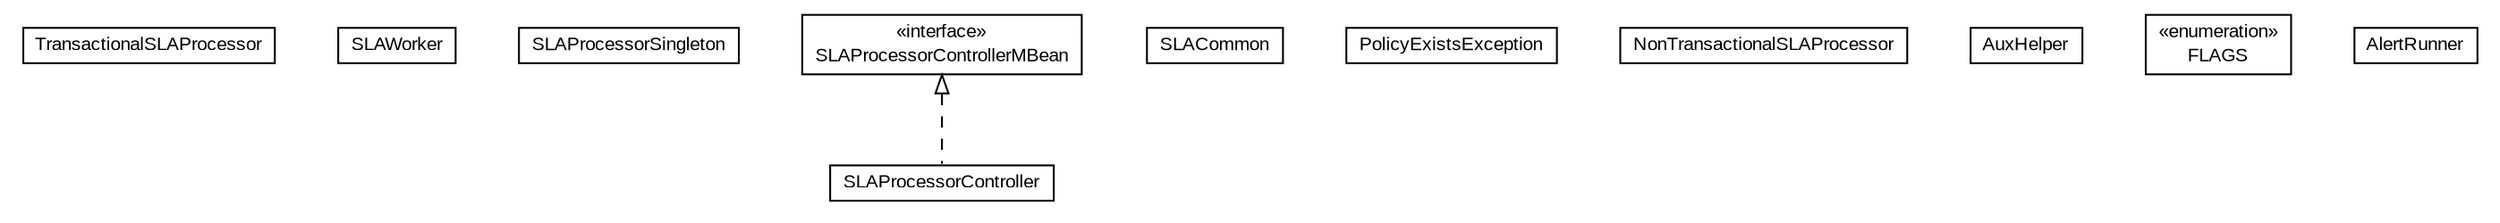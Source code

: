 #!/usr/local/bin/dot
#
# Class diagram 
# Generated by UMLGraph version R5_6-24-gf6e263 (http://www.umlgraph.org/)
#

digraph G {
	edge [fontname="arial",fontsize=10,labelfontname="arial",labelfontsize=10];
	node [fontname="arial",fontsize=10,shape=plaintext];
	nodesep=0.25;
	ranksep=0.5;
	// org.miloss.fgsms.sla.TransactionalSLAProcessor
	c49660 [label=<<table title="org.miloss.fgsms.sla.TransactionalSLAProcessor" border="0" cellborder="1" cellspacing="0" cellpadding="2" port="p" href="./TransactionalSLAProcessor.html">
		<tr><td><table border="0" cellspacing="0" cellpadding="1">
<tr><td align="center" balign="center"> TransactionalSLAProcessor </td></tr>
		</table></td></tr>
		</table>>, URL="./TransactionalSLAProcessor.html", fontname="arial", fontcolor="black", fontsize=10.0];
	// org.miloss.fgsms.sla.SLAWorker
	c49661 [label=<<table title="org.miloss.fgsms.sla.SLAWorker" border="0" cellborder="1" cellspacing="0" cellpadding="2" port="p" href="./SLAWorker.html">
		<tr><td><table border="0" cellspacing="0" cellpadding="1">
<tr><td align="center" balign="center"> SLAWorker </td></tr>
		</table></td></tr>
		</table>>, URL="./SLAWorker.html", fontname="arial", fontcolor="black", fontsize=10.0];
	// org.miloss.fgsms.sla.SLAProcessorSingleton
	c49662 [label=<<table title="org.miloss.fgsms.sla.SLAProcessorSingleton" border="0" cellborder="1" cellspacing="0" cellpadding="2" port="p" href="./SLAProcessorSingleton.html">
		<tr><td><table border="0" cellspacing="0" cellpadding="1">
<tr><td align="center" balign="center"> SLAProcessorSingleton </td></tr>
		</table></td></tr>
		</table>>, URL="./SLAProcessorSingleton.html", fontname="arial", fontcolor="black", fontsize=10.0];
	// org.miloss.fgsms.sla.SLAProcessorControllerMBean
	c49663 [label=<<table title="org.miloss.fgsms.sla.SLAProcessorControllerMBean" border="0" cellborder="1" cellspacing="0" cellpadding="2" port="p" href="./SLAProcessorControllerMBean.html">
		<tr><td><table border="0" cellspacing="0" cellpadding="1">
<tr><td align="center" balign="center"> &#171;interface&#187; </td></tr>
<tr><td align="center" balign="center"> SLAProcessorControllerMBean </td></tr>
		</table></td></tr>
		</table>>, URL="./SLAProcessorControllerMBean.html", fontname="arial", fontcolor="black", fontsize=10.0];
	// org.miloss.fgsms.sla.SLAProcessorController
	c49664 [label=<<table title="org.miloss.fgsms.sla.SLAProcessorController" border="0" cellborder="1" cellspacing="0" cellpadding="2" port="p" href="./SLAProcessorController.html">
		<tr><td><table border="0" cellspacing="0" cellpadding="1">
<tr><td align="center" balign="center"> SLAProcessorController </td></tr>
		</table></td></tr>
		</table>>, URL="./SLAProcessorController.html", fontname="arial", fontcolor="black", fontsize=10.0];
	// org.miloss.fgsms.sla.SLACommon
	c49665 [label=<<table title="org.miloss.fgsms.sla.SLACommon" border="0" cellborder="1" cellspacing="0" cellpadding="2" port="p" href="./SLACommon.html">
		<tr><td><table border="0" cellspacing="0" cellpadding="1">
<tr><td align="center" balign="center"> SLACommon </td></tr>
		</table></td></tr>
		</table>>, URL="./SLACommon.html", fontname="arial", fontcolor="black", fontsize=10.0];
	// org.miloss.fgsms.sla.PolicyExistsException
	c49666 [label=<<table title="org.miloss.fgsms.sla.PolicyExistsException" border="0" cellborder="1" cellspacing="0" cellpadding="2" port="p" href="./PolicyExistsException.html">
		<tr><td><table border="0" cellspacing="0" cellpadding="1">
<tr><td align="center" balign="center"> PolicyExistsException </td></tr>
		</table></td></tr>
		</table>>, URL="./PolicyExistsException.html", fontname="arial", fontcolor="black", fontsize=10.0];
	// org.miloss.fgsms.sla.NonTransactionalSLAProcessor
	c49667 [label=<<table title="org.miloss.fgsms.sla.NonTransactionalSLAProcessor" border="0" cellborder="1" cellspacing="0" cellpadding="2" port="p" href="./NonTransactionalSLAProcessor.html">
		<tr><td><table border="0" cellspacing="0" cellpadding="1">
<tr><td align="center" balign="center"> NonTransactionalSLAProcessor </td></tr>
		</table></td></tr>
		</table>>, URL="./NonTransactionalSLAProcessor.html", fontname="arial", fontcolor="black", fontsize=10.0];
	// org.miloss.fgsms.sla.AuxHelper
	c49668 [label=<<table title="org.miloss.fgsms.sla.AuxHelper" border="0" cellborder="1" cellspacing="0" cellpadding="2" port="p" href="./AuxHelper.html">
		<tr><td><table border="0" cellspacing="0" cellpadding="1">
<tr><td align="center" balign="center"> AuxHelper </td></tr>
		</table></td></tr>
		</table>>, URL="./AuxHelper.html", fontname="arial", fontcolor="black", fontsize=10.0];
	// org.miloss.fgsms.sla.AuxHelper.FLAGS
	c49669 [label=<<table title="org.miloss.fgsms.sla.AuxHelper.FLAGS" border="0" cellborder="1" cellspacing="0" cellpadding="2" port="p" href="./AuxHelper.FLAGS.html">
		<tr><td><table border="0" cellspacing="0" cellpadding="1">
<tr><td align="center" balign="center"> &#171;enumeration&#187; </td></tr>
<tr><td align="center" balign="center"> FLAGS </td></tr>
		</table></td></tr>
		</table>>, URL="./AuxHelper.FLAGS.html", fontname="arial", fontcolor="black", fontsize=10.0];
	// org.miloss.fgsms.sla.AlertRunner
	c49670 [label=<<table title="org.miloss.fgsms.sla.AlertRunner" border="0" cellborder="1" cellspacing="0" cellpadding="2" port="p" href="./AlertRunner.html">
		<tr><td><table border="0" cellspacing="0" cellpadding="1">
<tr><td align="center" balign="center"> AlertRunner </td></tr>
		</table></td></tr>
		</table>>, URL="./AlertRunner.html", fontname="arial", fontcolor="black", fontsize=10.0];
	//org.miloss.fgsms.sla.SLAProcessorController implements org.miloss.fgsms.sla.SLAProcessorControllerMBean
	c49663:p -> c49664:p [dir=back,arrowtail=empty,style=dashed];
}

